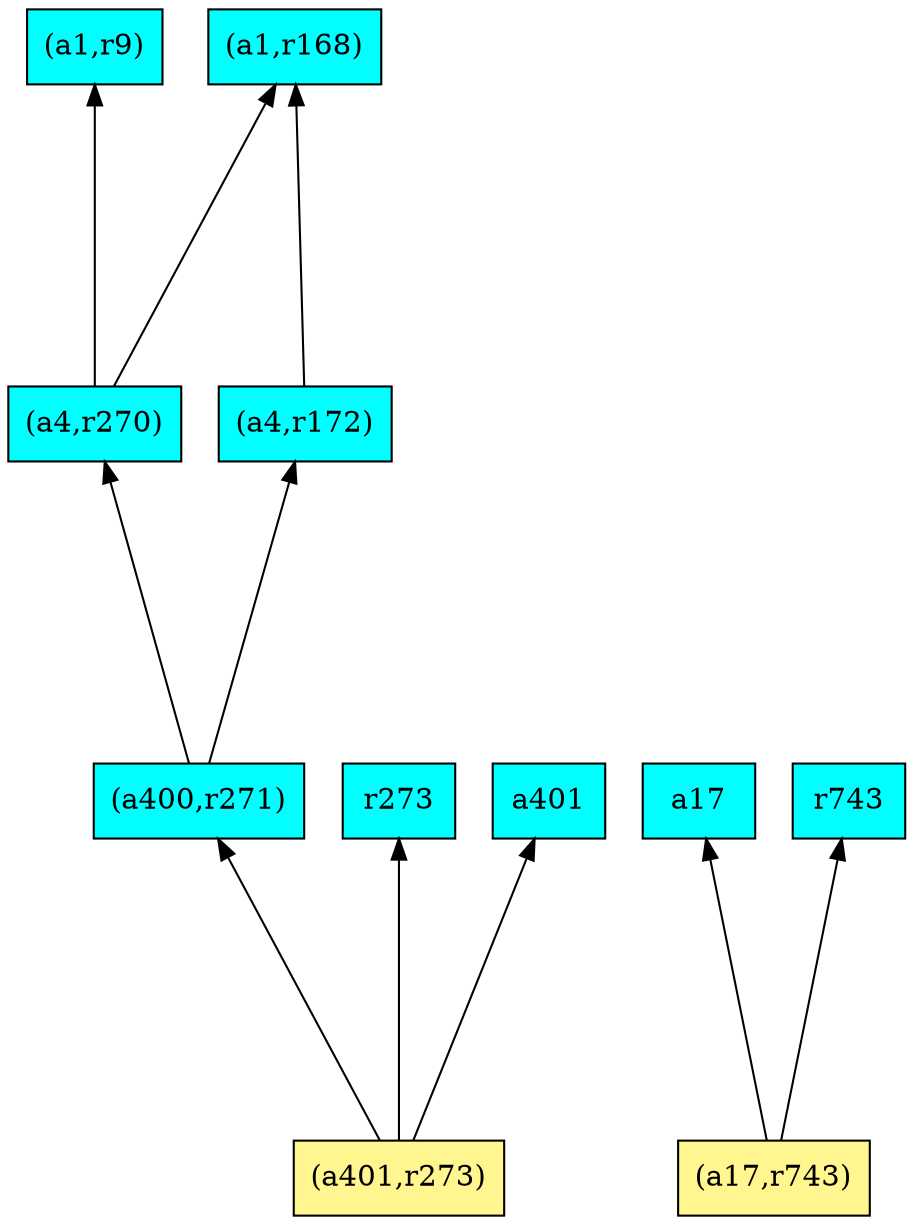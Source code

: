 digraph G {
rankdir=BT;ranksep="2.0";
"(a1,r9)" [shape=record,fillcolor=cyan,style=filled,label="{(a1,r9)}"];
"(a4,r270)" [shape=record,fillcolor=cyan,style=filled,label="{(a4,r270)}"];
"(a1,r168)" [shape=record,fillcolor=cyan,style=filled,label="{(a1,r168)}"];
"a17" [shape=record,fillcolor=cyan,style=filled,label="{a17}"];
"(a4,r172)" [shape=record,fillcolor=cyan,style=filled,label="{(a4,r172)}"];
"(a401,r273)" [shape=record,fillcolor=khaki1,style=filled,label="{(a401,r273)}"];
"r743" [shape=record,fillcolor=cyan,style=filled,label="{r743}"];
"(a400,r271)" [shape=record,fillcolor=cyan,style=filled,label="{(a400,r271)}"];
"r273" [shape=record,fillcolor=cyan,style=filled,label="{r273}"];
"a401" [shape=record,fillcolor=cyan,style=filled,label="{a401}"];
"(a17,r743)" [shape=record,fillcolor=khaki1,style=filled,label="{(a17,r743)}"];
"(a4,r270)" -> "(a1,r9)"
"(a4,r270)" -> "(a1,r168)"
"(a4,r172)" -> "(a1,r168)"
"(a401,r273)" -> "(a400,r271)"
"(a401,r273)" -> "r273"
"(a401,r273)" -> "a401"
"(a400,r271)" -> "(a4,r270)"
"(a400,r271)" -> "(a4,r172)"
"(a17,r743)" -> "r743"
"(a17,r743)" -> "a17"
}
